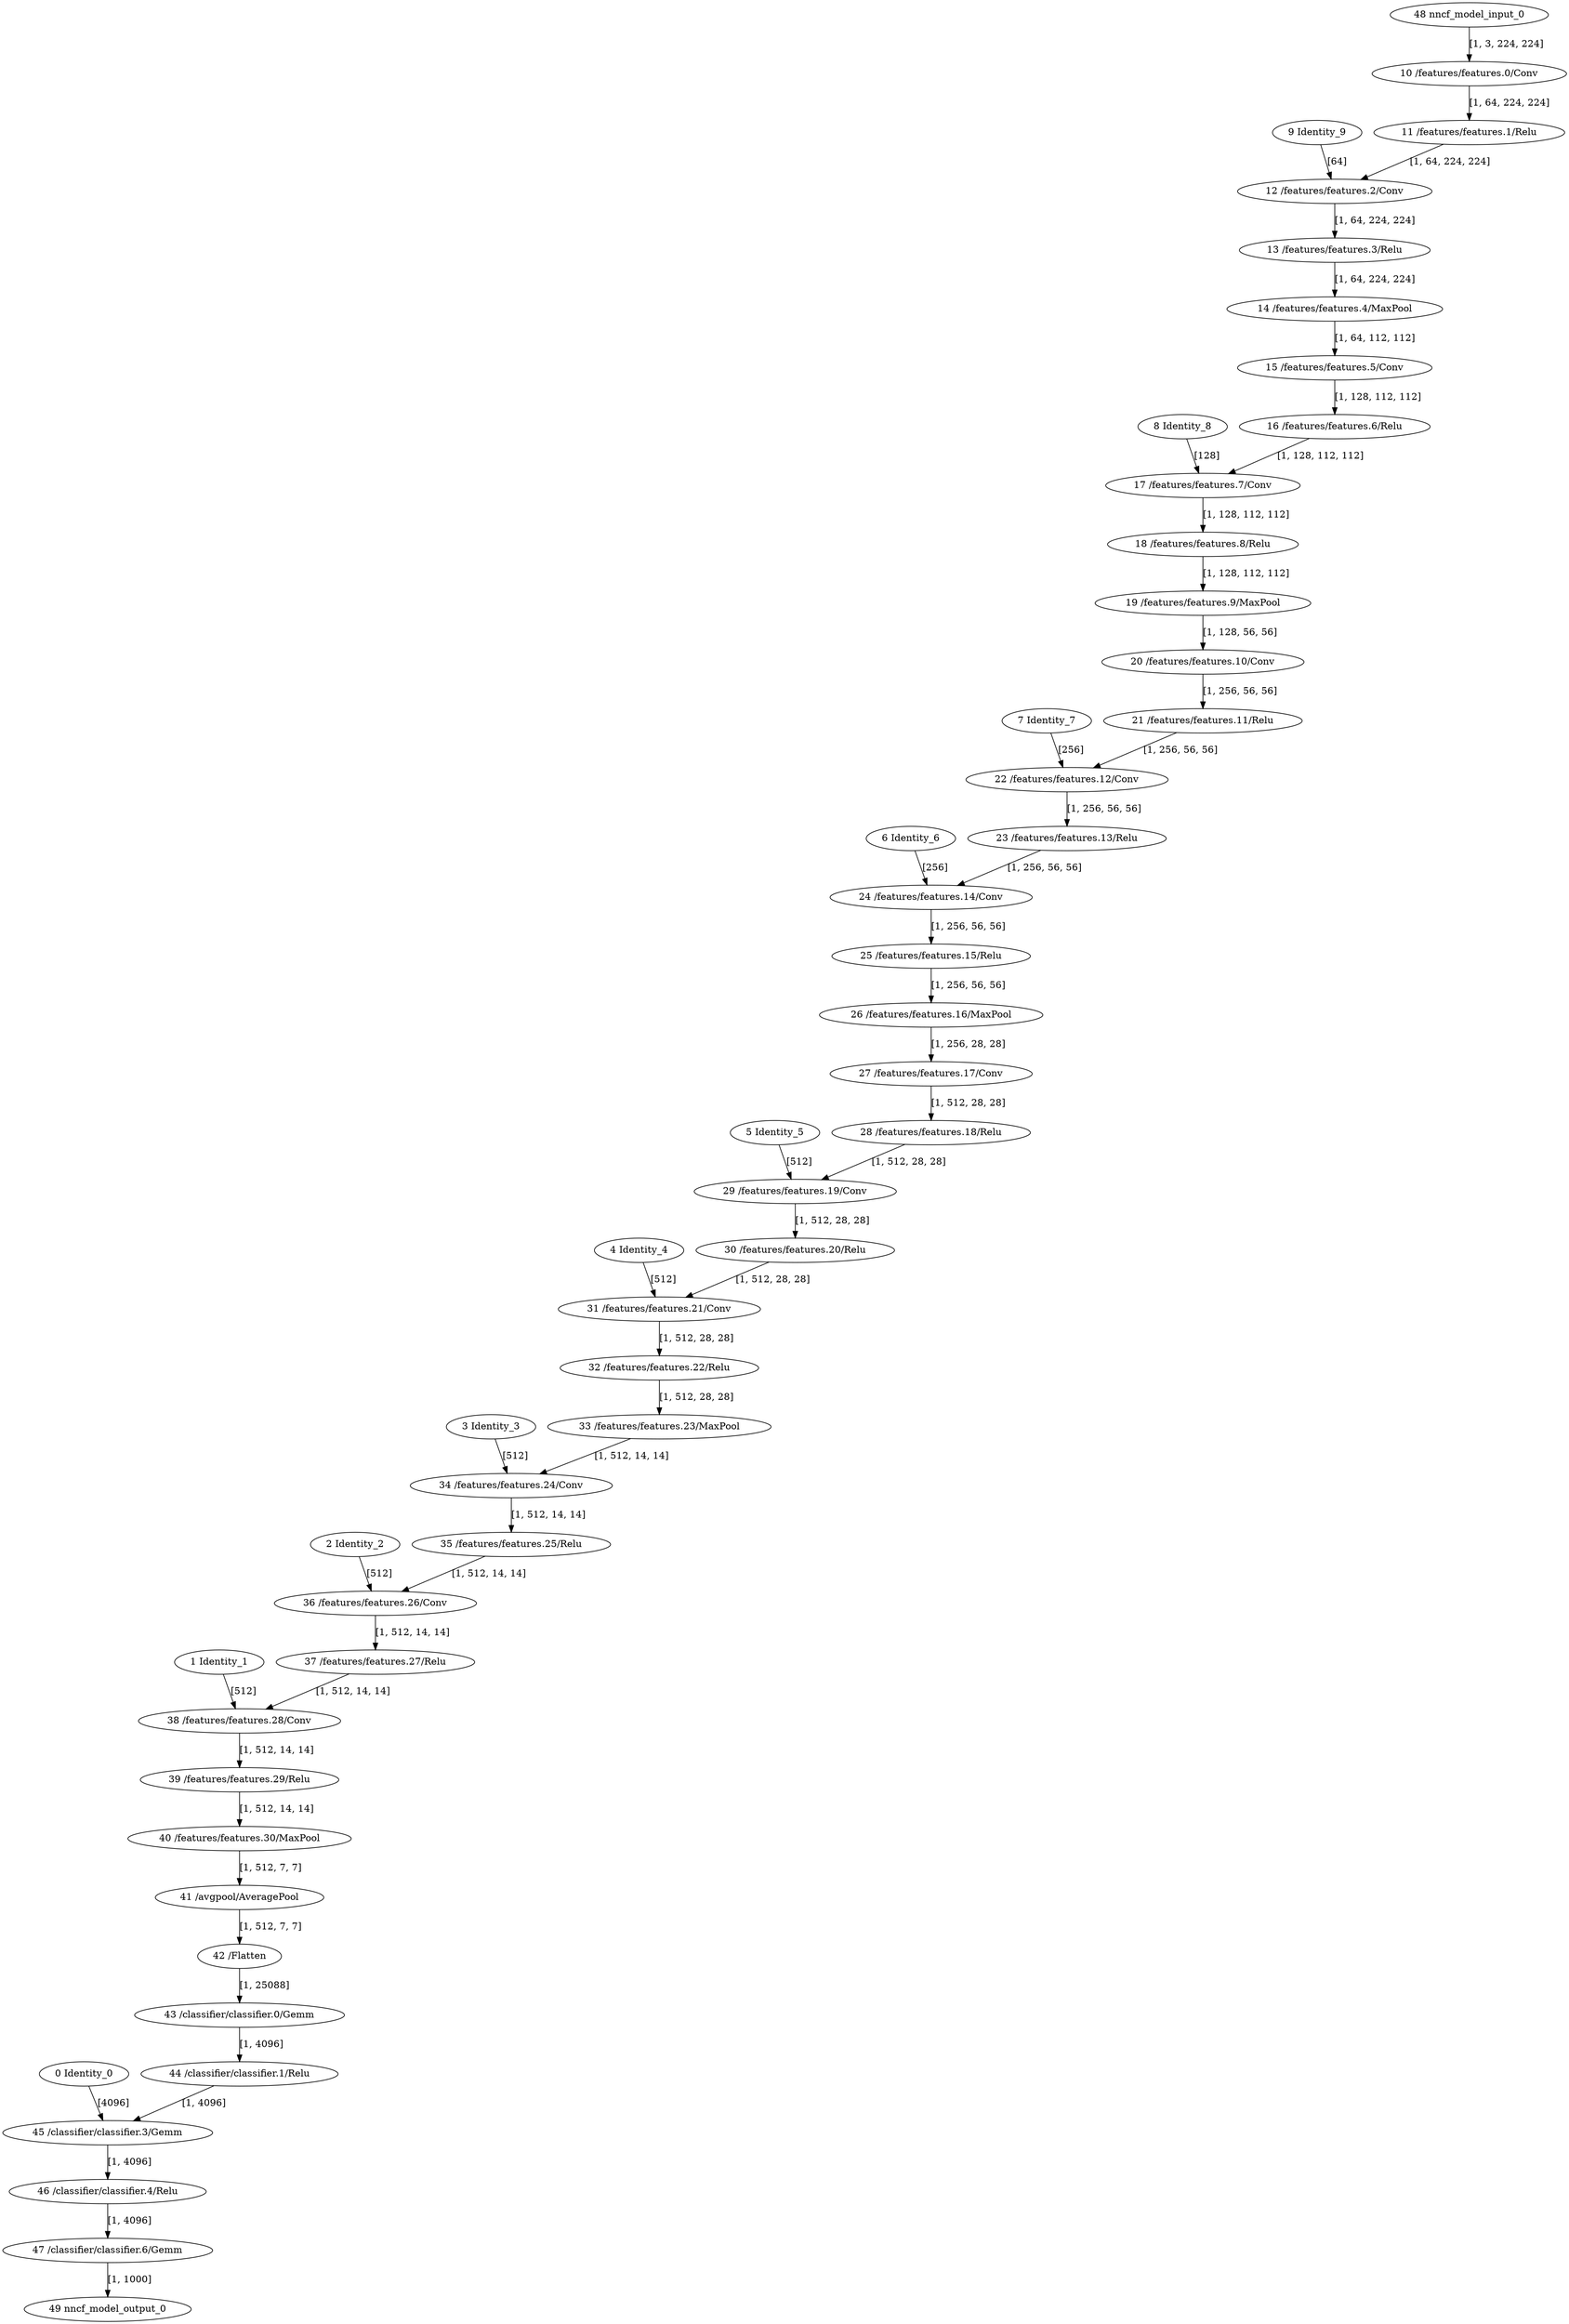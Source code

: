 strict digraph  {
"0 Identity_0" [id=0, type=Identity];
"1 Identity_1" [id=1, type=Identity];
"2 Identity_2" [id=2, type=Identity];
"3 Identity_3" [id=3, type=Identity];
"4 Identity_4" [id=4, type=Identity];
"5 Identity_5" [id=5, type=Identity];
"6 Identity_6" [id=6, type=Identity];
"7 Identity_7" [id=7, type=Identity];
"8 Identity_8" [id=8, type=Identity];
"9 Identity_9" [id=9, type=Identity];
"10 /features/features.0/Conv" [id=10, type=Conv];
"11 /features/features.1/Relu" [id=11, type=Relu];
"12 /features/features.2/Conv" [id=12, type=Conv];
"13 /features/features.3/Relu" [id=13, type=Relu];
"14 /features/features.4/MaxPool" [id=14, type=MaxPool];
"15 /features/features.5/Conv" [id=15, type=Conv];
"16 /features/features.6/Relu" [id=16, type=Relu];
"17 /features/features.7/Conv" [id=17, type=Conv];
"18 /features/features.8/Relu" [id=18, type=Relu];
"19 /features/features.9/MaxPool" [id=19, type=MaxPool];
"20 /features/features.10/Conv" [id=20, type=Conv];
"21 /features/features.11/Relu" [id=21, type=Relu];
"22 /features/features.12/Conv" [id=22, type=Conv];
"23 /features/features.13/Relu" [id=23, type=Relu];
"24 /features/features.14/Conv" [id=24, type=Conv];
"25 /features/features.15/Relu" [id=25, type=Relu];
"26 /features/features.16/MaxPool" [id=26, type=MaxPool];
"27 /features/features.17/Conv" [id=27, type=Conv];
"28 /features/features.18/Relu" [id=28, type=Relu];
"29 /features/features.19/Conv" [id=29, type=Conv];
"30 /features/features.20/Relu" [id=30, type=Relu];
"31 /features/features.21/Conv" [id=31, type=Conv];
"32 /features/features.22/Relu" [id=32, type=Relu];
"33 /features/features.23/MaxPool" [id=33, type=MaxPool];
"34 /features/features.24/Conv" [id=34, type=Conv];
"35 /features/features.25/Relu" [id=35, type=Relu];
"36 /features/features.26/Conv" [id=36, type=Conv];
"37 /features/features.27/Relu" [id=37, type=Relu];
"38 /features/features.28/Conv" [id=38, type=Conv];
"39 /features/features.29/Relu" [id=39, type=Relu];
"40 /features/features.30/MaxPool" [id=40, type=MaxPool];
"41 /avgpool/AveragePool" [id=41, type=AveragePool];
"42 /Flatten" [id=42, type=Flatten];
"43 /classifier/classifier.0/Gemm" [id=43, type=Gemm];
"44 /classifier/classifier.1/Relu" [id=44, type=Relu];
"45 /classifier/classifier.3/Gemm" [id=45, type=Gemm];
"46 /classifier/classifier.4/Relu" [id=46, type=Relu];
"47 /classifier/classifier.6/Gemm" [id=47, type=Gemm];
"48 nncf_model_input_0" [id=48, type=nncf_model_input];
"49 nncf_model_output_0" [id=49, type=nncf_model_output];
"0 Identity_0" -> "45 /classifier/classifier.3/Gemm"  [label="[4096]", style=solid];
"1 Identity_1" -> "38 /features/features.28/Conv"  [label="[512]", style=solid];
"2 Identity_2" -> "36 /features/features.26/Conv"  [label="[512]", style=solid];
"3 Identity_3" -> "34 /features/features.24/Conv"  [label="[512]", style=solid];
"4 Identity_4" -> "31 /features/features.21/Conv"  [label="[512]", style=solid];
"5 Identity_5" -> "29 /features/features.19/Conv"  [label="[512]", style=solid];
"6 Identity_6" -> "24 /features/features.14/Conv"  [label="[256]", style=solid];
"7 Identity_7" -> "22 /features/features.12/Conv"  [label="[256]", style=solid];
"8 Identity_8" -> "17 /features/features.7/Conv"  [label="[128]", style=solid];
"9 Identity_9" -> "12 /features/features.2/Conv"  [label="[64]", style=solid];
"10 /features/features.0/Conv" -> "11 /features/features.1/Relu"  [label="[1, 64, 224, 224]", style=solid];
"11 /features/features.1/Relu" -> "12 /features/features.2/Conv"  [label="[1, 64, 224, 224]", style=solid];
"12 /features/features.2/Conv" -> "13 /features/features.3/Relu"  [label="[1, 64, 224, 224]", style=solid];
"13 /features/features.3/Relu" -> "14 /features/features.4/MaxPool"  [label="[1, 64, 224, 224]", style=solid];
"14 /features/features.4/MaxPool" -> "15 /features/features.5/Conv"  [label="[1, 64, 112, 112]", style=solid];
"15 /features/features.5/Conv" -> "16 /features/features.6/Relu"  [label="[1, 128, 112, 112]", style=solid];
"16 /features/features.6/Relu" -> "17 /features/features.7/Conv"  [label="[1, 128, 112, 112]", style=solid];
"17 /features/features.7/Conv" -> "18 /features/features.8/Relu"  [label="[1, 128, 112, 112]", style=solid];
"18 /features/features.8/Relu" -> "19 /features/features.9/MaxPool"  [label="[1, 128, 112, 112]", style=solid];
"19 /features/features.9/MaxPool" -> "20 /features/features.10/Conv"  [label="[1, 128, 56, 56]", style=solid];
"20 /features/features.10/Conv" -> "21 /features/features.11/Relu"  [label="[1, 256, 56, 56]", style=solid];
"21 /features/features.11/Relu" -> "22 /features/features.12/Conv"  [label="[1, 256, 56, 56]", style=solid];
"22 /features/features.12/Conv" -> "23 /features/features.13/Relu"  [label="[1, 256, 56, 56]", style=solid];
"23 /features/features.13/Relu" -> "24 /features/features.14/Conv"  [label="[1, 256, 56, 56]", style=solid];
"24 /features/features.14/Conv" -> "25 /features/features.15/Relu"  [label="[1, 256, 56, 56]", style=solid];
"25 /features/features.15/Relu" -> "26 /features/features.16/MaxPool"  [label="[1, 256, 56, 56]", style=solid];
"26 /features/features.16/MaxPool" -> "27 /features/features.17/Conv"  [label="[1, 256, 28, 28]", style=solid];
"27 /features/features.17/Conv" -> "28 /features/features.18/Relu"  [label="[1, 512, 28, 28]", style=solid];
"28 /features/features.18/Relu" -> "29 /features/features.19/Conv"  [label="[1, 512, 28, 28]", style=solid];
"29 /features/features.19/Conv" -> "30 /features/features.20/Relu"  [label="[1, 512, 28, 28]", style=solid];
"30 /features/features.20/Relu" -> "31 /features/features.21/Conv"  [label="[1, 512, 28, 28]", style=solid];
"31 /features/features.21/Conv" -> "32 /features/features.22/Relu"  [label="[1, 512, 28, 28]", style=solid];
"32 /features/features.22/Relu" -> "33 /features/features.23/MaxPool"  [label="[1, 512, 28, 28]", style=solid];
"33 /features/features.23/MaxPool" -> "34 /features/features.24/Conv"  [label="[1, 512, 14, 14]", style=solid];
"34 /features/features.24/Conv" -> "35 /features/features.25/Relu"  [label="[1, 512, 14, 14]", style=solid];
"35 /features/features.25/Relu" -> "36 /features/features.26/Conv"  [label="[1, 512, 14, 14]", style=solid];
"36 /features/features.26/Conv" -> "37 /features/features.27/Relu"  [label="[1, 512, 14, 14]", style=solid];
"37 /features/features.27/Relu" -> "38 /features/features.28/Conv"  [label="[1, 512, 14, 14]", style=solid];
"38 /features/features.28/Conv" -> "39 /features/features.29/Relu"  [label="[1, 512, 14, 14]", style=solid];
"39 /features/features.29/Relu" -> "40 /features/features.30/MaxPool"  [label="[1, 512, 14, 14]", style=solid];
"40 /features/features.30/MaxPool" -> "41 /avgpool/AveragePool"  [label="[1, 512, 7, 7]", style=solid];
"41 /avgpool/AveragePool" -> "42 /Flatten"  [label="[1, 512, 7, 7]", style=solid];
"42 /Flatten" -> "43 /classifier/classifier.0/Gemm"  [label="[1, 25088]", style=solid];
"43 /classifier/classifier.0/Gemm" -> "44 /classifier/classifier.1/Relu"  [label="[1, 4096]", style=solid];
"44 /classifier/classifier.1/Relu" -> "45 /classifier/classifier.3/Gemm"  [label="[1, 4096]", style=solid];
"45 /classifier/classifier.3/Gemm" -> "46 /classifier/classifier.4/Relu"  [label="[1, 4096]", style=solid];
"46 /classifier/classifier.4/Relu" -> "47 /classifier/classifier.6/Gemm"  [label="[1, 4096]", style=solid];
"47 /classifier/classifier.6/Gemm" -> "49 nncf_model_output_0"  [label="[1, 1000]", style=solid];
"48 nncf_model_input_0" -> "10 /features/features.0/Conv"  [label="[1, 3, 224, 224]", style=solid];
}
